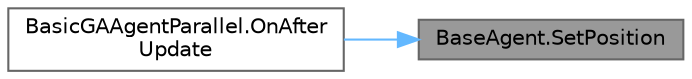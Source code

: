 digraph "BaseAgent.SetPosition"
{
 // LATEX_PDF_SIZE
  bgcolor="transparent";
  edge [fontname=Helvetica,fontsize=10,labelfontname=Helvetica,labelfontsize=10];
  node [fontname=Helvetica,fontsize=10,shape=box,height=0.2,width=0.4];
  rankdir="RL";
  Node1 [id="Node000001",label="BaseAgent.SetPosition",height=0.2,width=0.4,color="gray40", fillcolor="grey60", style="filled", fontcolor="black",tooltip="Sets agents position."];
  Node1 -> Node2 [id="edge1_Node000001_Node000002",dir="back",color="steelblue1",style="solid",tooltip=" "];
  Node2 [id="Node000002",label="BasicGAAgentParallel.OnAfter\lUpdate",height=0.2,width=0.4,color="grey40", fillcolor="white", style="filled",URL="$class_basic_g_a_agent_parallel.html#a14b985d9f392b24c0222cbe0573def90",tooltip="Setting new position, forward vector and destination of an agent."];
}
